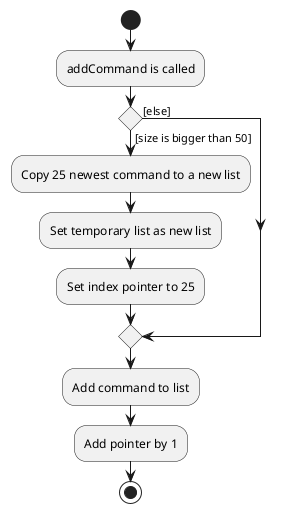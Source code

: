 @startuml
start
:addCommand is called;

if () then ([size is bigger than 50])
    :Copy 25 newest command to a new list;
    :Set temporary list as new list;
    :Set index pointer to 25;
else ([else])
endif
:Add command to list;
:Add pointer by 1;
stop
@enduml

